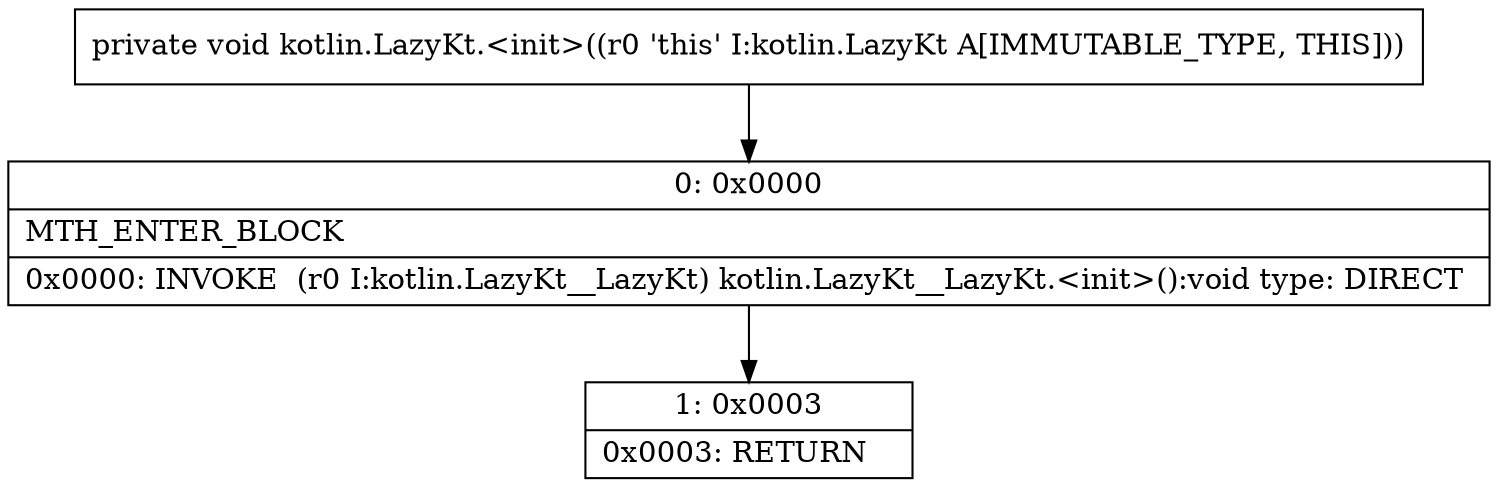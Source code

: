 digraph "CFG forkotlin.LazyKt.\<init\>()V" {
Node_0 [shape=record,label="{0\:\ 0x0000|MTH_ENTER_BLOCK\l|0x0000: INVOKE  (r0 I:kotlin.LazyKt__LazyKt) kotlin.LazyKt__LazyKt.\<init\>():void type: DIRECT \l}"];
Node_1 [shape=record,label="{1\:\ 0x0003|0x0003: RETURN   \l}"];
MethodNode[shape=record,label="{private void kotlin.LazyKt.\<init\>((r0 'this' I:kotlin.LazyKt A[IMMUTABLE_TYPE, THIS])) }"];
MethodNode -> Node_0;
Node_0 -> Node_1;
}

